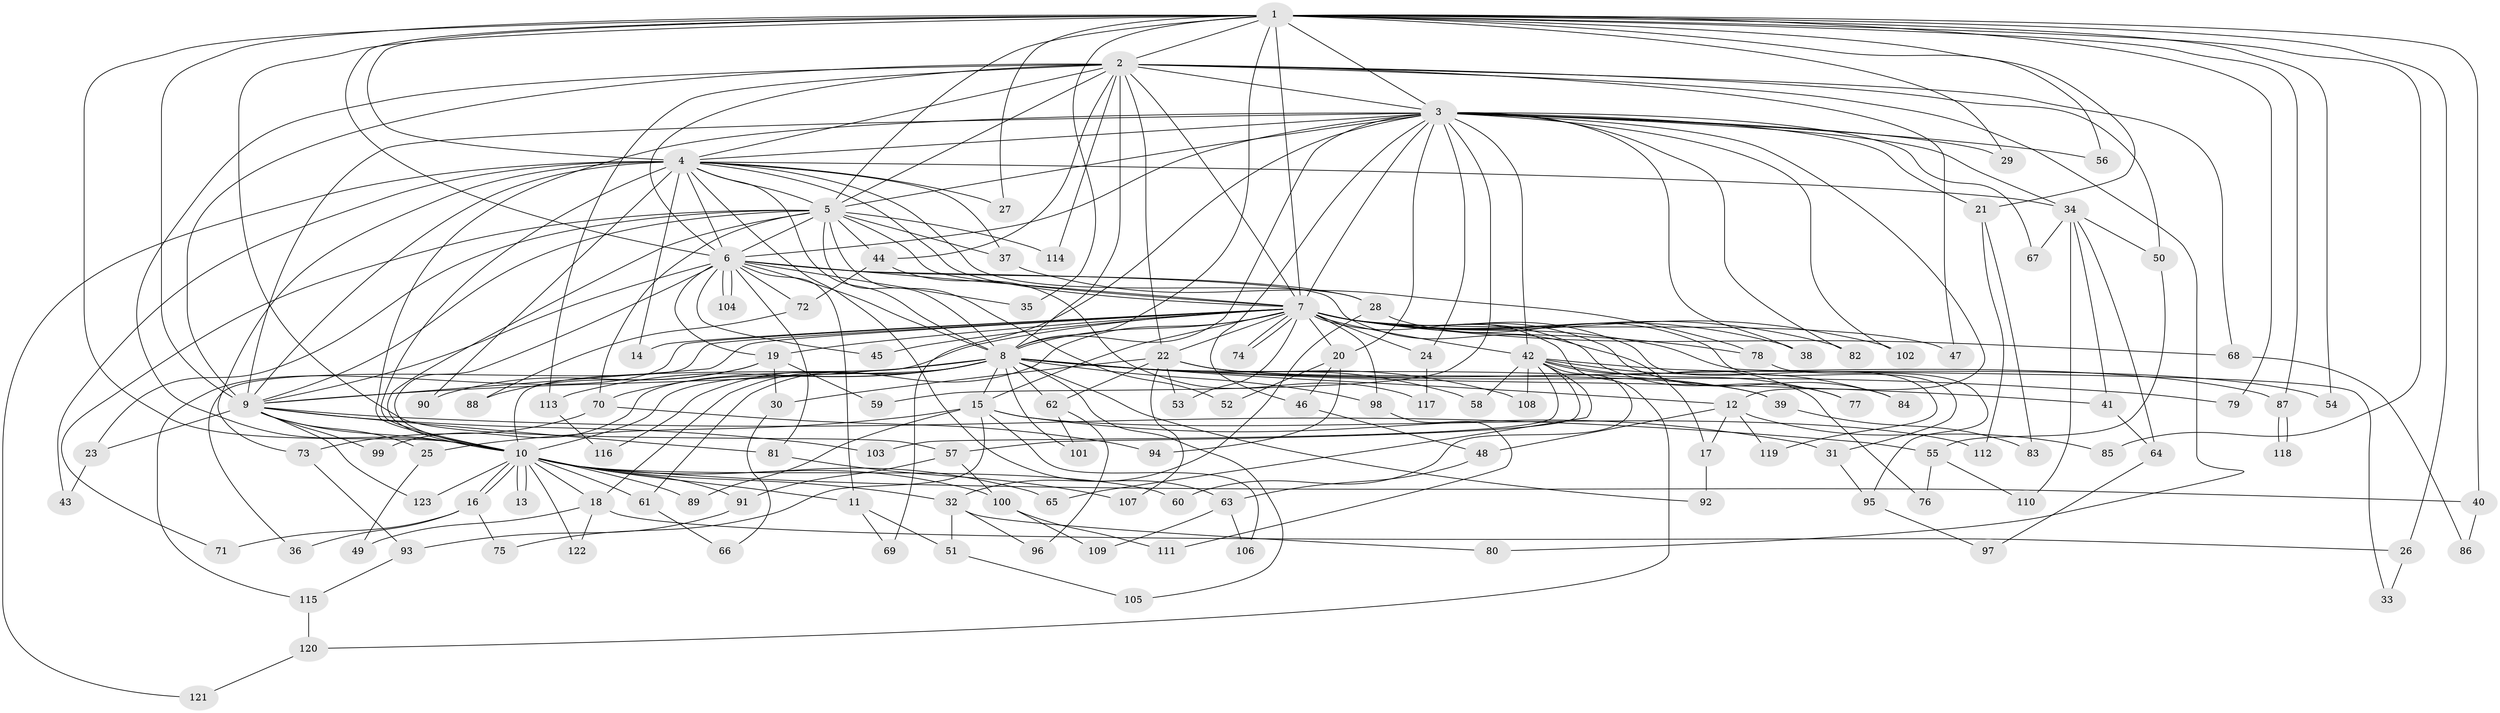 // coarse degree distribution, {20: 0.021739130434782608, 21: 0.021739130434782608, 25: 0.010869565217391304, 17: 0.010869565217391304, 40: 0.010869565217391304, 23: 0.010869565217391304, 15: 0.010869565217391304, 22: 0.010869565217391304, 4: 0.08695652173913043, 2: 0.4782608695652174, 9: 0.010869565217391304, 5: 0.043478260869565216, 3: 0.21739130434782608, 7: 0.021739130434782608, 1: 0.03260869565217391}
// Generated by graph-tools (version 1.1) at 2025/41/03/06/25 10:41:31]
// undirected, 123 vertices, 271 edges
graph export_dot {
graph [start="1"]
  node [color=gray90,style=filled];
  1;
  2;
  3;
  4;
  5;
  6;
  7;
  8;
  9;
  10;
  11;
  12;
  13;
  14;
  15;
  16;
  17;
  18;
  19;
  20;
  21;
  22;
  23;
  24;
  25;
  26;
  27;
  28;
  29;
  30;
  31;
  32;
  33;
  34;
  35;
  36;
  37;
  38;
  39;
  40;
  41;
  42;
  43;
  44;
  45;
  46;
  47;
  48;
  49;
  50;
  51;
  52;
  53;
  54;
  55;
  56;
  57;
  58;
  59;
  60;
  61;
  62;
  63;
  64;
  65;
  66;
  67;
  68;
  69;
  70;
  71;
  72;
  73;
  74;
  75;
  76;
  77;
  78;
  79;
  80;
  81;
  82;
  83;
  84;
  85;
  86;
  87;
  88;
  89;
  90;
  91;
  92;
  93;
  94;
  95;
  96;
  97;
  98;
  99;
  100;
  101;
  102;
  103;
  104;
  105;
  106;
  107;
  108;
  109;
  110;
  111;
  112;
  113;
  114;
  115;
  116;
  117;
  118;
  119;
  120;
  121;
  122;
  123;
  1 -- 2;
  1 -- 3;
  1 -- 4;
  1 -- 5;
  1 -- 6;
  1 -- 7;
  1 -- 8;
  1 -- 9;
  1 -- 10;
  1 -- 21;
  1 -- 26;
  1 -- 27;
  1 -- 29;
  1 -- 35;
  1 -- 40;
  1 -- 54;
  1 -- 56;
  1 -- 57;
  1 -- 79;
  1 -- 85;
  1 -- 87;
  2 -- 3;
  2 -- 4;
  2 -- 5;
  2 -- 6;
  2 -- 7;
  2 -- 8;
  2 -- 9;
  2 -- 10;
  2 -- 22;
  2 -- 44;
  2 -- 47;
  2 -- 50;
  2 -- 68;
  2 -- 80;
  2 -- 113;
  2 -- 114;
  3 -- 4;
  3 -- 5;
  3 -- 6;
  3 -- 7;
  3 -- 8;
  3 -- 9;
  3 -- 10;
  3 -- 12;
  3 -- 20;
  3 -- 21;
  3 -- 24;
  3 -- 29;
  3 -- 34;
  3 -- 38;
  3 -- 42;
  3 -- 46;
  3 -- 56;
  3 -- 59;
  3 -- 67;
  3 -- 69;
  3 -- 82;
  3 -- 102;
  4 -- 5;
  4 -- 6;
  4 -- 7;
  4 -- 8;
  4 -- 9;
  4 -- 10;
  4 -- 14;
  4 -- 27;
  4 -- 28;
  4 -- 34;
  4 -- 37;
  4 -- 43;
  4 -- 63;
  4 -- 73;
  4 -- 90;
  4 -- 121;
  5 -- 6;
  5 -- 7;
  5 -- 8;
  5 -- 9;
  5 -- 10;
  5 -- 23;
  5 -- 37;
  5 -- 44;
  5 -- 52;
  5 -- 70;
  5 -- 71;
  5 -- 114;
  6 -- 7;
  6 -- 8;
  6 -- 9;
  6 -- 10;
  6 -- 11;
  6 -- 17;
  6 -- 19;
  6 -- 28;
  6 -- 35;
  6 -- 45;
  6 -- 72;
  6 -- 81;
  6 -- 104;
  6 -- 104;
  7 -- 8;
  7 -- 9;
  7 -- 10;
  7 -- 14;
  7 -- 15;
  7 -- 19;
  7 -- 20;
  7 -- 22;
  7 -- 24;
  7 -- 33;
  7 -- 36;
  7 -- 38;
  7 -- 42;
  7 -- 45;
  7 -- 47;
  7 -- 53;
  7 -- 61;
  7 -- 68;
  7 -- 74;
  7 -- 74;
  7 -- 77;
  7 -- 78;
  7 -- 82;
  7 -- 84;
  7 -- 98;
  7 -- 102;
  7 -- 115;
  7 -- 119;
  7 -- 120;
  8 -- 9;
  8 -- 10;
  8 -- 12;
  8 -- 15;
  8 -- 18;
  8 -- 39;
  8 -- 41;
  8 -- 58;
  8 -- 62;
  8 -- 70;
  8 -- 79;
  8 -- 92;
  8 -- 98;
  8 -- 99;
  8 -- 101;
  8 -- 105;
  8 -- 108;
  8 -- 113;
  8 -- 116;
  9 -- 10;
  9 -- 23;
  9 -- 25;
  9 -- 55;
  9 -- 81;
  9 -- 99;
  9 -- 103;
  9 -- 123;
  10 -- 11;
  10 -- 13;
  10 -- 13;
  10 -- 16;
  10 -- 16;
  10 -- 18;
  10 -- 32;
  10 -- 40;
  10 -- 60;
  10 -- 61;
  10 -- 65;
  10 -- 89;
  10 -- 91;
  10 -- 100;
  10 -- 122;
  10 -- 123;
  11 -- 51;
  11 -- 69;
  12 -- 17;
  12 -- 48;
  12 -- 85;
  12 -- 119;
  15 -- 25;
  15 -- 31;
  15 -- 75;
  15 -- 89;
  15 -- 106;
  15 -- 112;
  16 -- 36;
  16 -- 71;
  16 -- 75;
  17 -- 92;
  18 -- 26;
  18 -- 49;
  18 -- 122;
  19 -- 30;
  19 -- 59;
  19 -- 88;
  19 -- 90;
  20 -- 46;
  20 -- 52;
  20 -- 94;
  21 -- 83;
  21 -- 112;
  22 -- 30;
  22 -- 39;
  22 -- 53;
  22 -- 62;
  22 -- 87;
  22 -- 107;
  23 -- 43;
  24 -- 117;
  25 -- 49;
  26 -- 33;
  28 -- 31;
  28 -- 32;
  30 -- 66;
  31 -- 95;
  32 -- 51;
  32 -- 80;
  32 -- 96;
  34 -- 41;
  34 -- 50;
  34 -- 64;
  34 -- 67;
  34 -- 110;
  37 -- 78;
  39 -- 83;
  40 -- 86;
  41 -- 64;
  42 -- 54;
  42 -- 57;
  42 -- 58;
  42 -- 60;
  42 -- 65;
  42 -- 76;
  42 -- 77;
  42 -- 84;
  42 -- 103;
  42 -- 108;
  44 -- 72;
  44 -- 117;
  46 -- 48;
  48 -- 63;
  50 -- 55;
  51 -- 105;
  55 -- 76;
  55 -- 110;
  57 -- 91;
  57 -- 100;
  61 -- 66;
  62 -- 96;
  62 -- 101;
  63 -- 106;
  63 -- 109;
  64 -- 97;
  68 -- 86;
  70 -- 73;
  70 -- 94;
  72 -- 88;
  73 -- 93;
  78 -- 95;
  81 -- 107;
  87 -- 118;
  87 -- 118;
  91 -- 93;
  93 -- 115;
  95 -- 97;
  98 -- 111;
  100 -- 109;
  100 -- 111;
  113 -- 116;
  115 -- 120;
  120 -- 121;
}
